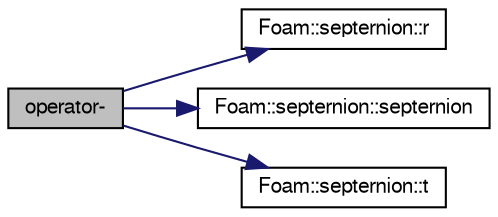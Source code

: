 digraph "operator-"
{
  bgcolor="transparent";
  edge [fontname="FreeSans",fontsize="10",labelfontname="FreeSans",labelfontsize="10"];
  node [fontname="FreeSans",fontsize="10",shape=record];
  rankdir="LR";
  Node124949 [label="operator-",height=0.2,width=0.4,color="black", fillcolor="grey75", style="filled", fontcolor="black"];
  Node124949 -> Node124950 [color="midnightblue",fontsize="10",style="solid",fontname="FreeSans"];
  Node124950 [label="Foam::septernion::r",height=0.2,width=0.4,color="black",URL="$a28182.html#a3f654a0f851ca1874a91504ca2e31ba4"];
  Node124949 -> Node124951 [color="midnightblue",fontsize="10",style="solid",fontname="FreeSans"];
  Node124951 [label="Foam::septernion::septernion",height=0.2,width=0.4,color="black",URL="$a28182.html#ab15a66f0258e115ba50165b7a707eece",tooltip="Construct null. "];
  Node124949 -> Node124952 [color="midnightblue",fontsize="10",style="solid",fontname="FreeSans"];
  Node124952 [label="Foam::septernion::t",height=0.2,width=0.4,color="black",URL="$a28182.html#ac90b4495e032d0efeb603179edc4cb8c"];
}
